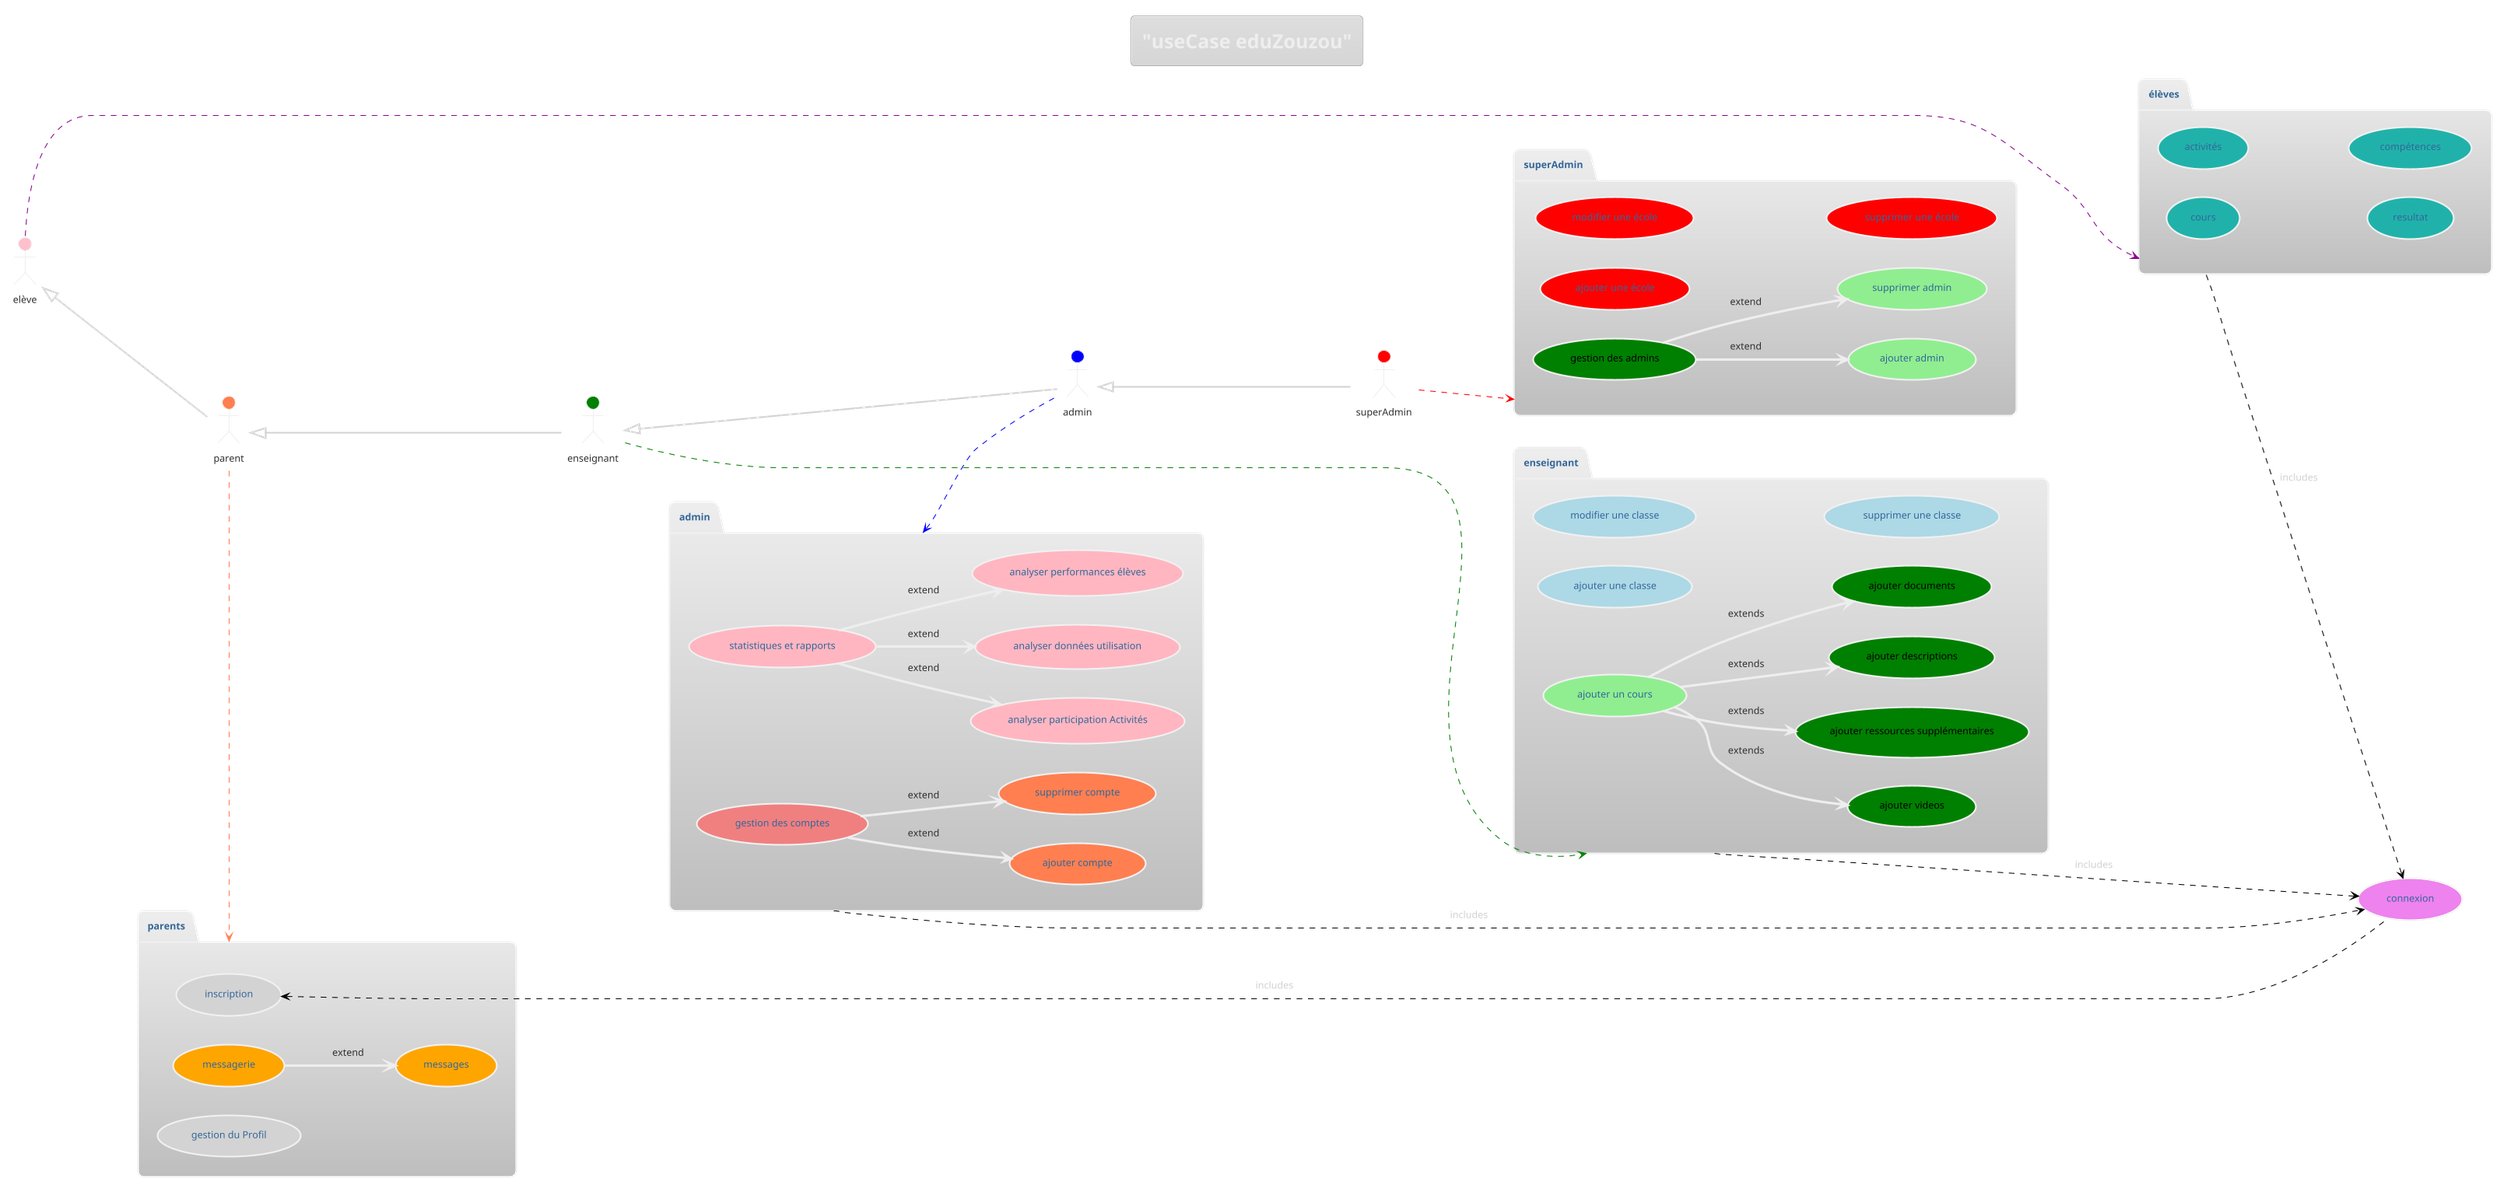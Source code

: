 @startuml usecase

!theme silver

title = "useCase eduZouzou"

left to right direction


actor superAdmin as sa #red

    actor admin as a #blue
    actor enseignant as ens #green
    actor parent as p #Coral
    actor elève as e #pink



    package superAdmin as packsa {
        useCase "ajouter une école" as addSchool #red
        useCase "modifier une école" as upSchool #red
        useCase "supprimer une école" as delSchool #red
        useCase "gestion des admins" as gesAd #Green;text:Black
        useCase "ajouter admin" as addAdm #lightGreen
        useCase "supprimer admin" as delAdm #lightGreen

sa-->packsa #line:red;line.dashed;text:red
gesAd -->addAdm :extend
gesAd -->delAdm :extend

    }


    package admin as packa {
        useCase "statistiques et rapports" as stats #LightPink
        useCase "analyser données utilisation" as aDataUse #LightPink
        useCase "analyser performances élèves" as aPerfEl #LightPink
        useCase "analyser participation Activités" as aParta #LightPink
        useCase "gestion des comptes" as gestCompte #LightCoral
        useCase "ajouter compte" as addCompte #Coral
        useCase "supprimer compte" as delCompte #Coral

a-up->packa #blue;line.dashed;text:blue

gestCompte --> addCompte : extend
gestCompte --> delCompte : extend

stats --> aDataUse :extend
stats --> aPerfEl :extend
stats --> aParta :extend


    }

package enseignant  as packens{
        useCase "ajouter une classe" as addClass #LightBlue
        useCase "modifier une classe" as upClass #LightBlue
        useCase "supprimer une classe" as delClass #LightBlue
        useCase "ajouter un cours" as addcours #LightGreen
        useCase "ajouter descriptions" as descr #Green;text:Black
        useCase "ajouter documents" as doc #Green;text:Black
        useCase "ajouter videos" as video #Green;text:Black
        useCase "ajouter ressources supplémentaires" as ressource #Green;text:Black

addcours --> descr :extends
addcours --> doc :extends
addcours --> video :extends
addcours --> ressource :extends

ens-->packens  #green;line.dashed;text:green 

}



package "parents" as packp{
usecase "messages" as mess #orange
usecase "messagerie" as tchat #orange
    usecase inscription as ins #LightGray 
    usecase "gestion du Profil" as gesProf #LightGray 

p->packp #coral;line.dashed;text:coral
tchat-->mess :extend

}


 package "élèves" as packel{
 usecase "cours" as cours #LightSeaGreen
 usecase "activités" as act #LightSeaGreen
 usecase "resultat" as res #LightSeaGreen
 usecase "compétences" as comp #LightSeaGreen


e-->packel #DarkMagenta;line.dashed;

 }

    useCase connexion as connect #Violet



a <|---sa  #line:lightgray;line.bold;text:lightgray
ens <|---a  #line:lightgray;line.bold;text:lightgray
p<|---ens  #line:lightgray;line.bold;text:lightgray
e<|---p  #line:lightgray;line.bold;text:lightgray



ins <..connect #line:black;line.dashed;text:lightgray :includes 
packa ..> connect #line:black;line.dashed;text:lightgray : includes 
packens ..> connect #line:black;line.dashed;text:lightgray : includes 
packel ..> connect #line:black;line.dashed;text:lightgray : includes 


@enduml


